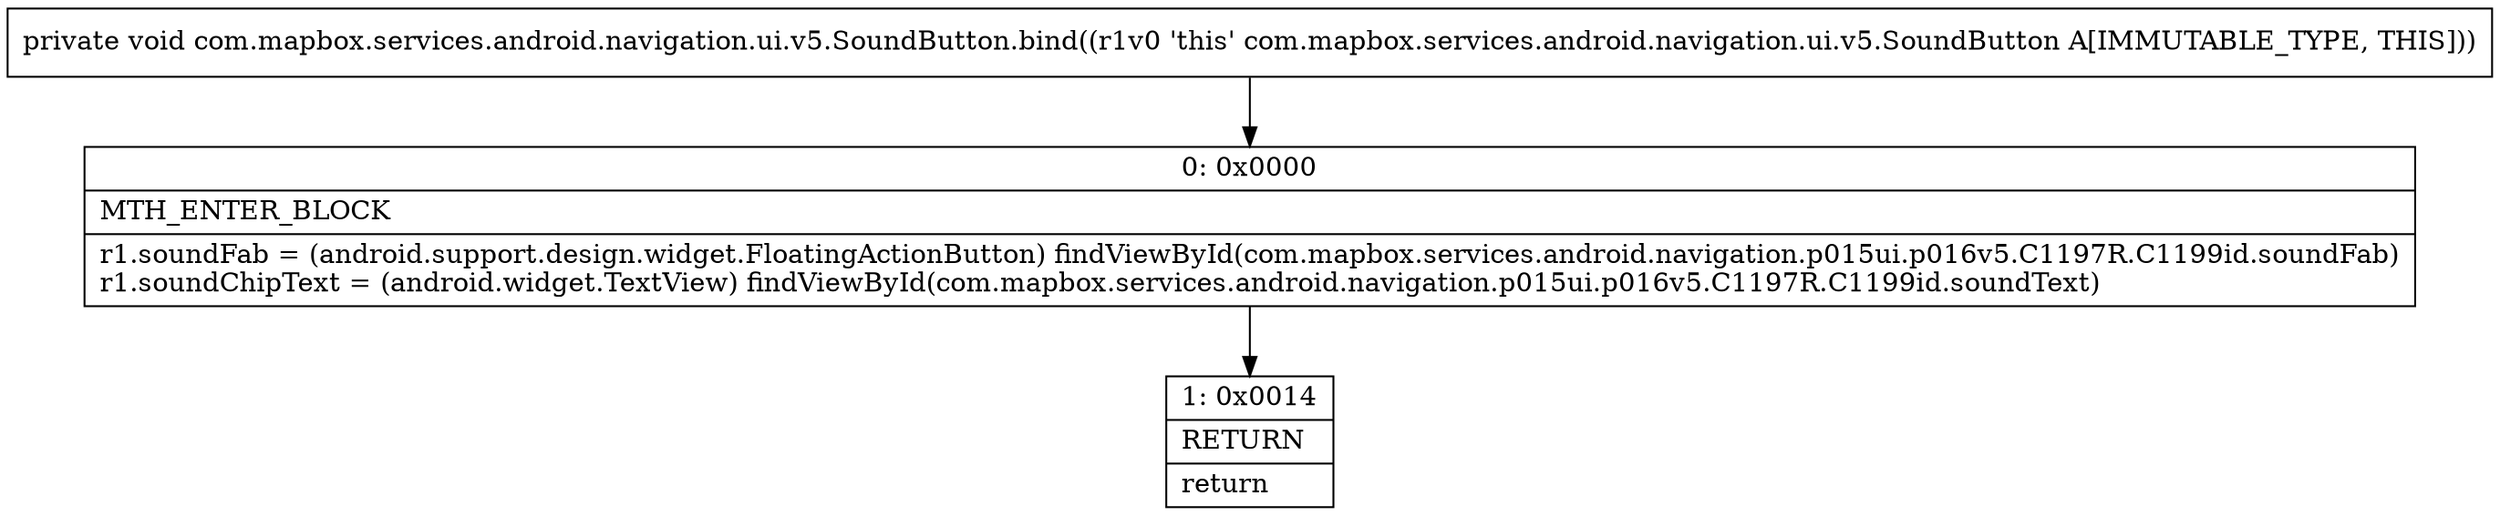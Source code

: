 digraph "CFG forcom.mapbox.services.android.navigation.ui.v5.SoundButton.bind()V" {
Node_0 [shape=record,label="{0\:\ 0x0000|MTH_ENTER_BLOCK\l|r1.soundFab = (android.support.design.widget.FloatingActionButton) findViewById(com.mapbox.services.android.navigation.p015ui.p016v5.C1197R.C1199id.soundFab)\lr1.soundChipText = (android.widget.TextView) findViewById(com.mapbox.services.android.navigation.p015ui.p016v5.C1197R.C1199id.soundText)\l}"];
Node_1 [shape=record,label="{1\:\ 0x0014|RETURN\l|return\l}"];
MethodNode[shape=record,label="{private void com.mapbox.services.android.navigation.ui.v5.SoundButton.bind((r1v0 'this' com.mapbox.services.android.navigation.ui.v5.SoundButton A[IMMUTABLE_TYPE, THIS])) }"];
MethodNode -> Node_0;
Node_0 -> Node_1;
}

